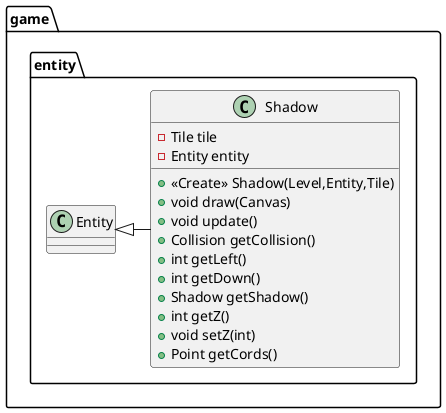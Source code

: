 @startuml
class game.entity.Shadow {
- Tile tile
- Entity entity
+ <<Create>> Shadow(Level,Entity,Tile)
+ void draw(Canvas)
+ void update()
+ Collision getCollision()
+ int getLeft()
+ int getDown()
+ Shadow getShadow()
+ int getZ()
+ void setZ(int)
+ Point getCords()
}




game.entity.Entity <|- game.entity.Shadow
@enduml